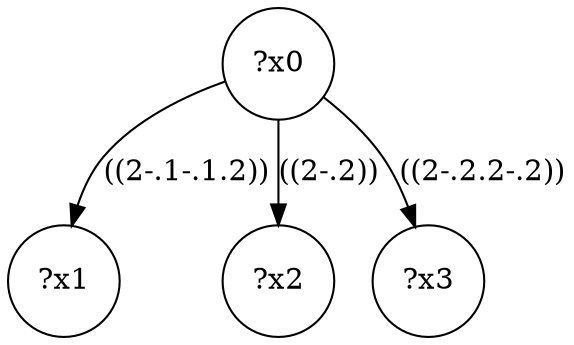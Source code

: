 digraph g {
	x0 [shape=circle, label="?x0"];
	x1 [shape=circle, label="?x1"];
	x0 -> x1 [label="((2-.1-.1.2))"];
	x2 [shape=circle, label="?x2"];
	x0 -> x2 [label="((2-.2))"];
	x3 [shape=circle, label="?x3"];
	x0 -> x3 [label="((2-.2.2-.2))"];
}
